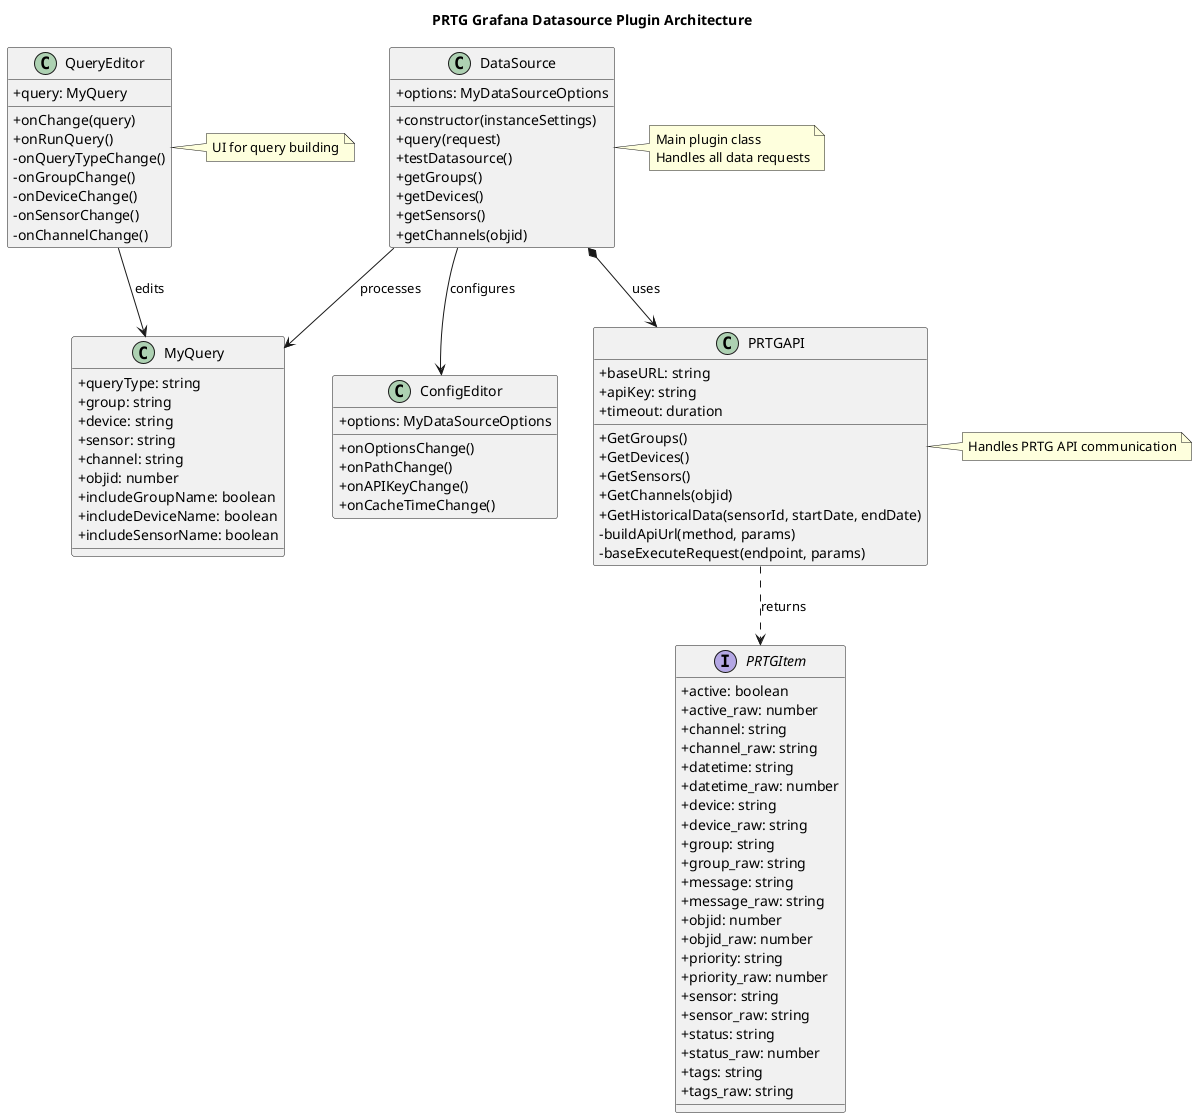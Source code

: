 @startuml ClassDiagram
skinparam backgroundColor white
skinparam classAttributeIconSize 0

title PRTG Grafana Datasource Plugin Architecture

class DataSource {
    + options: MyDataSourceOptions
    + constructor(instanceSettings)
    + query(request)
    + testDatasource()
    + getGroups()
    + getDevices()
    + getSensors()
    + getChannels(objid)
}

class PRTGAPI {
    + baseURL: string
    + apiKey: string
    + timeout: duration
    + GetGroups()
    + GetDevices()
    + GetSensors()
    + GetChannels(objid)
    + GetHistoricalData(sensorId, startDate, endDate)
    - buildApiUrl(method, params)
    - baseExecuteRequest(endpoint, params)
}

class MyQuery {
    + queryType: string
    + group: string
    + device: string
    + sensor: string
    + channel: string
    + objid: number
    + includeGroupName: boolean
    + includeDeviceName: boolean
    + includeSensorName: boolean
}

interface PRTGItem {
    + active: boolean
    + active_raw: number
    + channel: string
    + channel_raw: string
    + datetime: string
    + datetime_raw: number
    + device: string
    + device_raw: string
    + group: string
    + group_raw: string
    + message: string
    + message_raw: string
    + objid: number
    + objid_raw: number
    + priority: string
    + priority_raw: number
    + sensor: string
    + sensor_raw: string
    + status: string
    + status_raw: number
    + tags: string
    + tags_raw: string
}

class QueryEditor {
    + query: MyQuery
    + onChange(query)
    + onRunQuery()
    - onQueryTypeChange()
    - onGroupChange()
    - onDeviceChange()
    - onSensorChange()
    - onChannelChange()
}

class ConfigEditor {
    + options: MyDataSourceOptions
    + onOptionsChange()
    + onPathChange()
    + onAPIKeyChange()
    + onCacheTimeChange()
}

DataSource *--> PRTGAPI : uses
DataSource --> MyQuery : processes
QueryEditor --> MyQuery : edits
PRTGAPI ..> PRTGItem : returns
DataSource --> ConfigEditor : configures

note right of DataSource : Main plugin class\nHandles all data requests
note right of PRTGAPI : Handles PRTG API communication
note right of QueryEditor : UI for query building

@enduml
